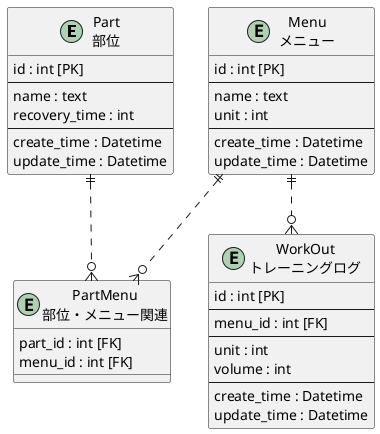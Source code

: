 @startuml

entity Part as "Part\n部位" {
  id : int [PK]
  --
  name : text
  recovery_time : int
  --
  create_time : Datetime
  update_time : Datetime
}

entity Menu as "Menu\nメニュー" {
  id : int [PK]
  --
  name : text
  unit : int
  --
  create_time : Datetime
  update_time : Datetime
}

entity PartMenu as "PartMenu\n部位・メニュー関連" {
  part_id : int [FK]
  menu_id : int [FK]
}

entity WorkOutLog as "WorkOut\nトレーニングログ" {
  id : int [PK]
  --
  menu_id : int [FK]
  --
  unit : int
  volume : int
  --
  create_time : Datetime
  update_time : Datetime
}

Part ||..o{ PartMenu
Menu ||..o{ PartMenu
Menu ||..o{ WorkOutLog
@enduml